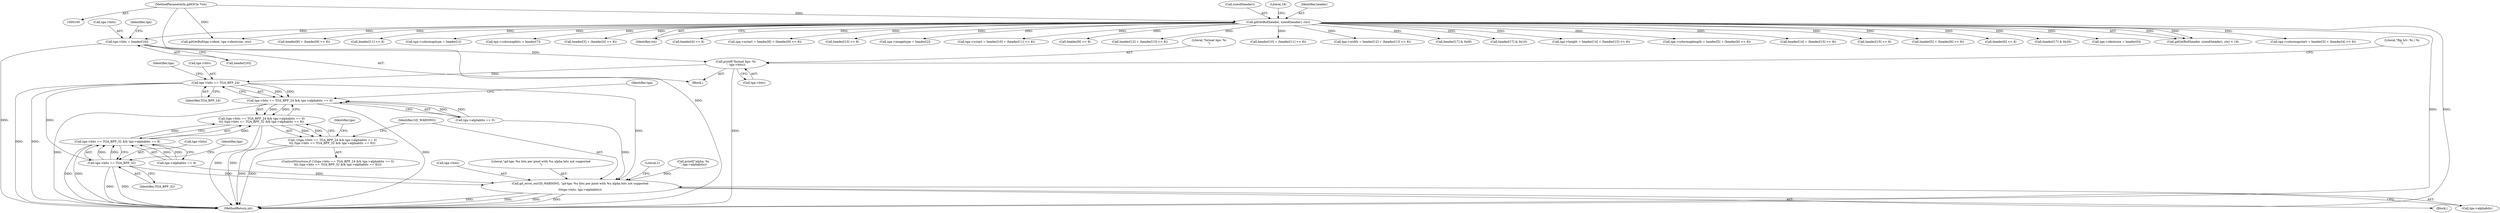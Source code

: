 digraph "0_libgd_10ef1dca63d62433fda13309b4a228782db823f7_0@pointer" {
"1000265" [label="(Call,printf(\"format bps: %i\n\", tga->bits))"];
"1000225" [label="(Call,tga->bits = header[16])"];
"1000107" [label="(Call,gdGetBuf(header, sizeof(header), ctx))"];
"1000101" [label="(MethodParameterIn,gdIOCtx *ctx)"];
"1000295" [label="(Call,tga->bits == TGA_BPP_24)"];
"1000294" [label="(Call,tga->bits == TGA_BPP_24 && tga->alphabits == 0)"];
"1000293" [label="(Call,(tga->bits == TGA_BPP_24 && tga->alphabits == 0)\n\t\t|| (tga->bits == TGA_BPP_32 && tga->alphabits == 8))"];
"1000292" [label="(Call,!((tga->bits == TGA_BPP_24 && tga->alphabits == 0)\n\t\t|| (tga->bits == TGA_BPP_32 && tga->alphabits == 8)))"];
"1000306" [label="(Call,tga->bits == TGA_BPP_32)"];
"1000305" [label="(Call,tga->bits == TGA_BPP_32 && tga->alphabits == 8)"];
"1000317" [label="(Call,gd_error_ex(GD_WARNING, \"gd-tga: %u bits per pixel with %u alpha bits not supported\n\",\n\t\t\ttga->bits, tga->alphabits))"];
"1000271" [label="(Literal,\"flip h/v: %i / %i\n\")"];
"1000106" [label="(Call,gdGetBuf(header, sizeof(header), ctx) < 18)"];
"1000140" [label="(Call,tga->colormapstart = header[3] + (header[4] << 8))"];
"1000177" [label="(Call,header[8] + (header[9] << 8))"];
"1000300" [label="(Call,tga->alphabits == 0)"];
"1000311" [label="(Call,tga->alphabits == 8)"];
"1000316" [label="(Block,)"];
"1000292" [label="(Call,!((tga->bits == TGA_BPP_24 && tga->alphabits == 0)\n\t\t|| (tga->bits == TGA_BPP_32 && tga->alphabits == 8)))"];
"1000112" [label="(Literal,18)"];
"1000328" [label="(Literal,1)"];
"1000323" [label="(Call,tga->alphabits)"];
"1000299" [label="(Identifier,TGA_BPP_24)"];
"1000229" [label="(Call,header[16])"];
"1000310" [label="(Identifier,TGA_BPP_32)"];
"1000296" [label="(Call,tga->bits)"];
"1000307" [label="(Call,tga->bits)"];
"1000194" [label="(Call,header[11] << 8)"];
"1000126" [label="(Call,tga->colormaptype = header[1])"];
"1000166" [label="(Call,tga->colormapbits = header[7])"];
"1000101" [label="(MethodParameterIn,gdIOCtx *ctx)"];
"1000144" [label="(Call,header[3] + (header[4] << 8))"];
"1000111" [label="(Identifier,ctx)"];
"1000148" [label="(Call,header[4] << 8)"];
"1000266" [label="(Literal,\"format bps: %i\n\")"];
"1000293" [label="(Call,(tga->bits == TGA_BPP_24 && tga->alphabits == 0)\n\t\t|| (tga->bits == TGA_BPP_32 && tga->alphabits == 8))"];
"1000173" [label="(Call,tga->xstart = header[8] + (header[9] << 8))"];
"1000207" [label="(Call,header[13] << 8)"];
"1000107" [label="(Call,gdGetBuf(header, sizeof(header), ctx))"];
"1000108" [label="(Identifier,header)"];
"1000225" [label="(Call,tga->bits = header[16])"];
"1000313" [label="(Identifier,tga)"];
"1000133" [label="(Call,tga->imagetype = header[2])"];
"1000364" [label="(Call,gdGetBuf(tga->ident, tga->identsize, ctx))"];
"1000294" [label="(Call,tga->bits == TGA_BPP_24 && tga->alphabits == 0)"];
"1000103" [label="(Block,)"];
"1000186" [label="(Call,tga->ystart = header[10] + (header[11] << 8))"];
"1000109" [label="(Call,sizeof(header))"];
"1000226" [label="(Call,tga->bits)"];
"1000181" [label="(Call,header[9] << 8)"];
"1000203" [label="(Call,header[12] + (header[13] << 8))"];
"1000306" [label="(Call,tga->bits == TGA_BPP_32)"];
"1000331" [label="(Identifier,tga)"];
"1000374" [label="(MethodReturn,int)"];
"1000278" [label="(Call,printf(\"alpha: %i\n\", tga->alphabits))"];
"1000190" [label="(Call,header[10] + (header[11] << 8))"];
"1000199" [label="(Call,tga->width = header[12] + (header[13] << 8))"];
"1000267" [label="(Call,tga->bits)"];
"1000318" [label="(Identifier,GD_WARNING)"];
"1000236" [label="(Call,header[17] & 0x0f)"];
"1000246" [label="(Call,header[17] & 0x10)"];
"1000212" [label="(Call,tga->height = header[14] + (header[15] << 8))"];
"1000153" [label="(Call,tga->colormaplength = header[5] + (header[6] << 8))"];
"1000302" [label="(Identifier,tga)"];
"1000295" [label="(Call,tga->bits == TGA_BPP_24)"];
"1000265" [label="(Call,printf(\"format bps: %i\n\", tga->bits))"];
"1000308" [label="(Identifier,tga)"];
"1000216" [label="(Call,header[14] + (header[15] << 8))"];
"1000220" [label="(Call,header[15] << 8)"];
"1000305" [label="(Call,tga->bits == TGA_BPP_32 && tga->alphabits == 8)"];
"1000157" [label="(Call,header[5] + (header[6] << 8))"];
"1000161" [label="(Call,header[6] << 8)"];
"1000234" [label="(Identifier,tga)"];
"1000291" [label="(ControlStructure,if (!((tga->bits == TGA_BPP_24 && tga->alphabits == 0)\n\t\t|| (tga->bits == TGA_BPP_32 && tga->alphabits == 8))))"];
"1000258" [label="(Call,header[17] & 0x20)"];
"1000317" [label="(Call,gd_error_ex(GD_WARNING, \"gd-tga: %u bits per pixel with %u alpha bits not supported\n\",\n\t\t\ttga->bits, tga->alphabits))"];
"1000320" [label="(Call,tga->bits)"];
"1000319" [label="(Literal,\"gd-tga: %u bits per pixel with %u alpha bits not supported\n\")"];
"1000119" [label="(Call,tga->identsize = header[0])"];
"1000265" -> "1000103"  [label="AST: "];
"1000265" -> "1000267"  [label="CFG: "];
"1000266" -> "1000265"  [label="AST: "];
"1000267" -> "1000265"  [label="AST: "];
"1000271" -> "1000265"  [label="CFG: "];
"1000265" -> "1000374"  [label="DDG: "];
"1000225" -> "1000265"  [label="DDG: "];
"1000265" -> "1000295"  [label="DDG: "];
"1000225" -> "1000103"  [label="AST: "];
"1000225" -> "1000229"  [label="CFG: "];
"1000226" -> "1000225"  [label="AST: "];
"1000229" -> "1000225"  [label="AST: "];
"1000234" -> "1000225"  [label="CFG: "];
"1000225" -> "1000374"  [label="DDG: "];
"1000107" -> "1000225"  [label="DDG: "];
"1000107" -> "1000106"  [label="AST: "];
"1000107" -> "1000111"  [label="CFG: "];
"1000108" -> "1000107"  [label="AST: "];
"1000109" -> "1000107"  [label="AST: "];
"1000111" -> "1000107"  [label="AST: "];
"1000112" -> "1000107"  [label="CFG: "];
"1000107" -> "1000374"  [label="DDG: "];
"1000107" -> "1000374"  [label="DDG: "];
"1000107" -> "1000106"  [label="DDG: "];
"1000107" -> "1000106"  [label="DDG: "];
"1000101" -> "1000107"  [label="DDG: "];
"1000107" -> "1000119"  [label="DDG: "];
"1000107" -> "1000126"  [label="DDG: "];
"1000107" -> "1000133"  [label="DDG: "];
"1000107" -> "1000140"  [label="DDG: "];
"1000107" -> "1000144"  [label="DDG: "];
"1000107" -> "1000148"  [label="DDG: "];
"1000107" -> "1000153"  [label="DDG: "];
"1000107" -> "1000157"  [label="DDG: "];
"1000107" -> "1000161"  [label="DDG: "];
"1000107" -> "1000166"  [label="DDG: "];
"1000107" -> "1000173"  [label="DDG: "];
"1000107" -> "1000177"  [label="DDG: "];
"1000107" -> "1000181"  [label="DDG: "];
"1000107" -> "1000186"  [label="DDG: "];
"1000107" -> "1000190"  [label="DDG: "];
"1000107" -> "1000194"  [label="DDG: "];
"1000107" -> "1000199"  [label="DDG: "];
"1000107" -> "1000203"  [label="DDG: "];
"1000107" -> "1000207"  [label="DDG: "];
"1000107" -> "1000212"  [label="DDG: "];
"1000107" -> "1000216"  [label="DDG: "];
"1000107" -> "1000220"  [label="DDG: "];
"1000107" -> "1000236"  [label="DDG: "];
"1000107" -> "1000246"  [label="DDG: "];
"1000107" -> "1000258"  [label="DDG: "];
"1000107" -> "1000364"  [label="DDG: "];
"1000101" -> "1000100"  [label="AST: "];
"1000101" -> "1000374"  [label="DDG: "];
"1000101" -> "1000364"  [label="DDG: "];
"1000295" -> "1000294"  [label="AST: "];
"1000295" -> "1000299"  [label="CFG: "];
"1000296" -> "1000295"  [label="AST: "];
"1000299" -> "1000295"  [label="AST: "];
"1000302" -> "1000295"  [label="CFG: "];
"1000294" -> "1000295"  [label="CFG: "];
"1000295" -> "1000374"  [label="DDG: "];
"1000295" -> "1000374"  [label="DDG: "];
"1000295" -> "1000294"  [label="DDG: "];
"1000295" -> "1000294"  [label="DDG: "];
"1000295" -> "1000306"  [label="DDG: "];
"1000295" -> "1000317"  [label="DDG: "];
"1000294" -> "1000293"  [label="AST: "];
"1000294" -> "1000300"  [label="CFG: "];
"1000300" -> "1000294"  [label="AST: "];
"1000308" -> "1000294"  [label="CFG: "];
"1000293" -> "1000294"  [label="CFG: "];
"1000294" -> "1000374"  [label="DDG: "];
"1000294" -> "1000374"  [label="DDG: "];
"1000294" -> "1000293"  [label="DDG: "];
"1000294" -> "1000293"  [label="DDG: "];
"1000300" -> "1000294"  [label="DDG: "];
"1000300" -> "1000294"  [label="DDG: "];
"1000293" -> "1000292"  [label="AST: "];
"1000293" -> "1000305"  [label="CFG: "];
"1000305" -> "1000293"  [label="AST: "];
"1000292" -> "1000293"  [label="CFG: "];
"1000293" -> "1000374"  [label="DDG: "];
"1000293" -> "1000374"  [label="DDG: "];
"1000293" -> "1000292"  [label="DDG: "];
"1000293" -> "1000292"  [label="DDG: "];
"1000305" -> "1000293"  [label="DDG: "];
"1000305" -> "1000293"  [label="DDG: "];
"1000292" -> "1000291"  [label="AST: "];
"1000318" -> "1000292"  [label="CFG: "];
"1000331" -> "1000292"  [label="CFG: "];
"1000292" -> "1000374"  [label="DDG: "];
"1000292" -> "1000374"  [label="DDG: "];
"1000306" -> "1000305"  [label="AST: "];
"1000306" -> "1000310"  [label="CFG: "];
"1000307" -> "1000306"  [label="AST: "];
"1000310" -> "1000306"  [label="AST: "];
"1000313" -> "1000306"  [label="CFG: "];
"1000305" -> "1000306"  [label="CFG: "];
"1000306" -> "1000374"  [label="DDG: "];
"1000306" -> "1000374"  [label="DDG: "];
"1000306" -> "1000305"  [label="DDG: "];
"1000306" -> "1000305"  [label="DDG: "];
"1000306" -> "1000317"  [label="DDG: "];
"1000305" -> "1000311"  [label="CFG: "];
"1000311" -> "1000305"  [label="AST: "];
"1000305" -> "1000374"  [label="DDG: "];
"1000305" -> "1000374"  [label="DDG: "];
"1000311" -> "1000305"  [label="DDG: "];
"1000311" -> "1000305"  [label="DDG: "];
"1000317" -> "1000316"  [label="AST: "];
"1000317" -> "1000323"  [label="CFG: "];
"1000318" -> "1000317"  [label="AST: "];
"1000319" -> "1000317"  [label="AST: "];
"1000320" -> "1000317"  [label="AST: "];
"1000323" -> "1000317"  [label="AST: "];
"1000328" -> "1000317"  [label="CFG: "];
"1000317" -> "1000374"  [label="DDG: "];
"1000317" -> "1000374"  [label="DDG: "];
"1000317" -> "1000374"  [label="DDG: "];
"1000317" -> "1000374"  [label="DDG: "];
"1000311" -> "1000317"  [label="DDG: "];
"1000278" -> "1000317"  [label="DDG: "];
"1000300" -> "1000317"  [label="DDG: "];
}
